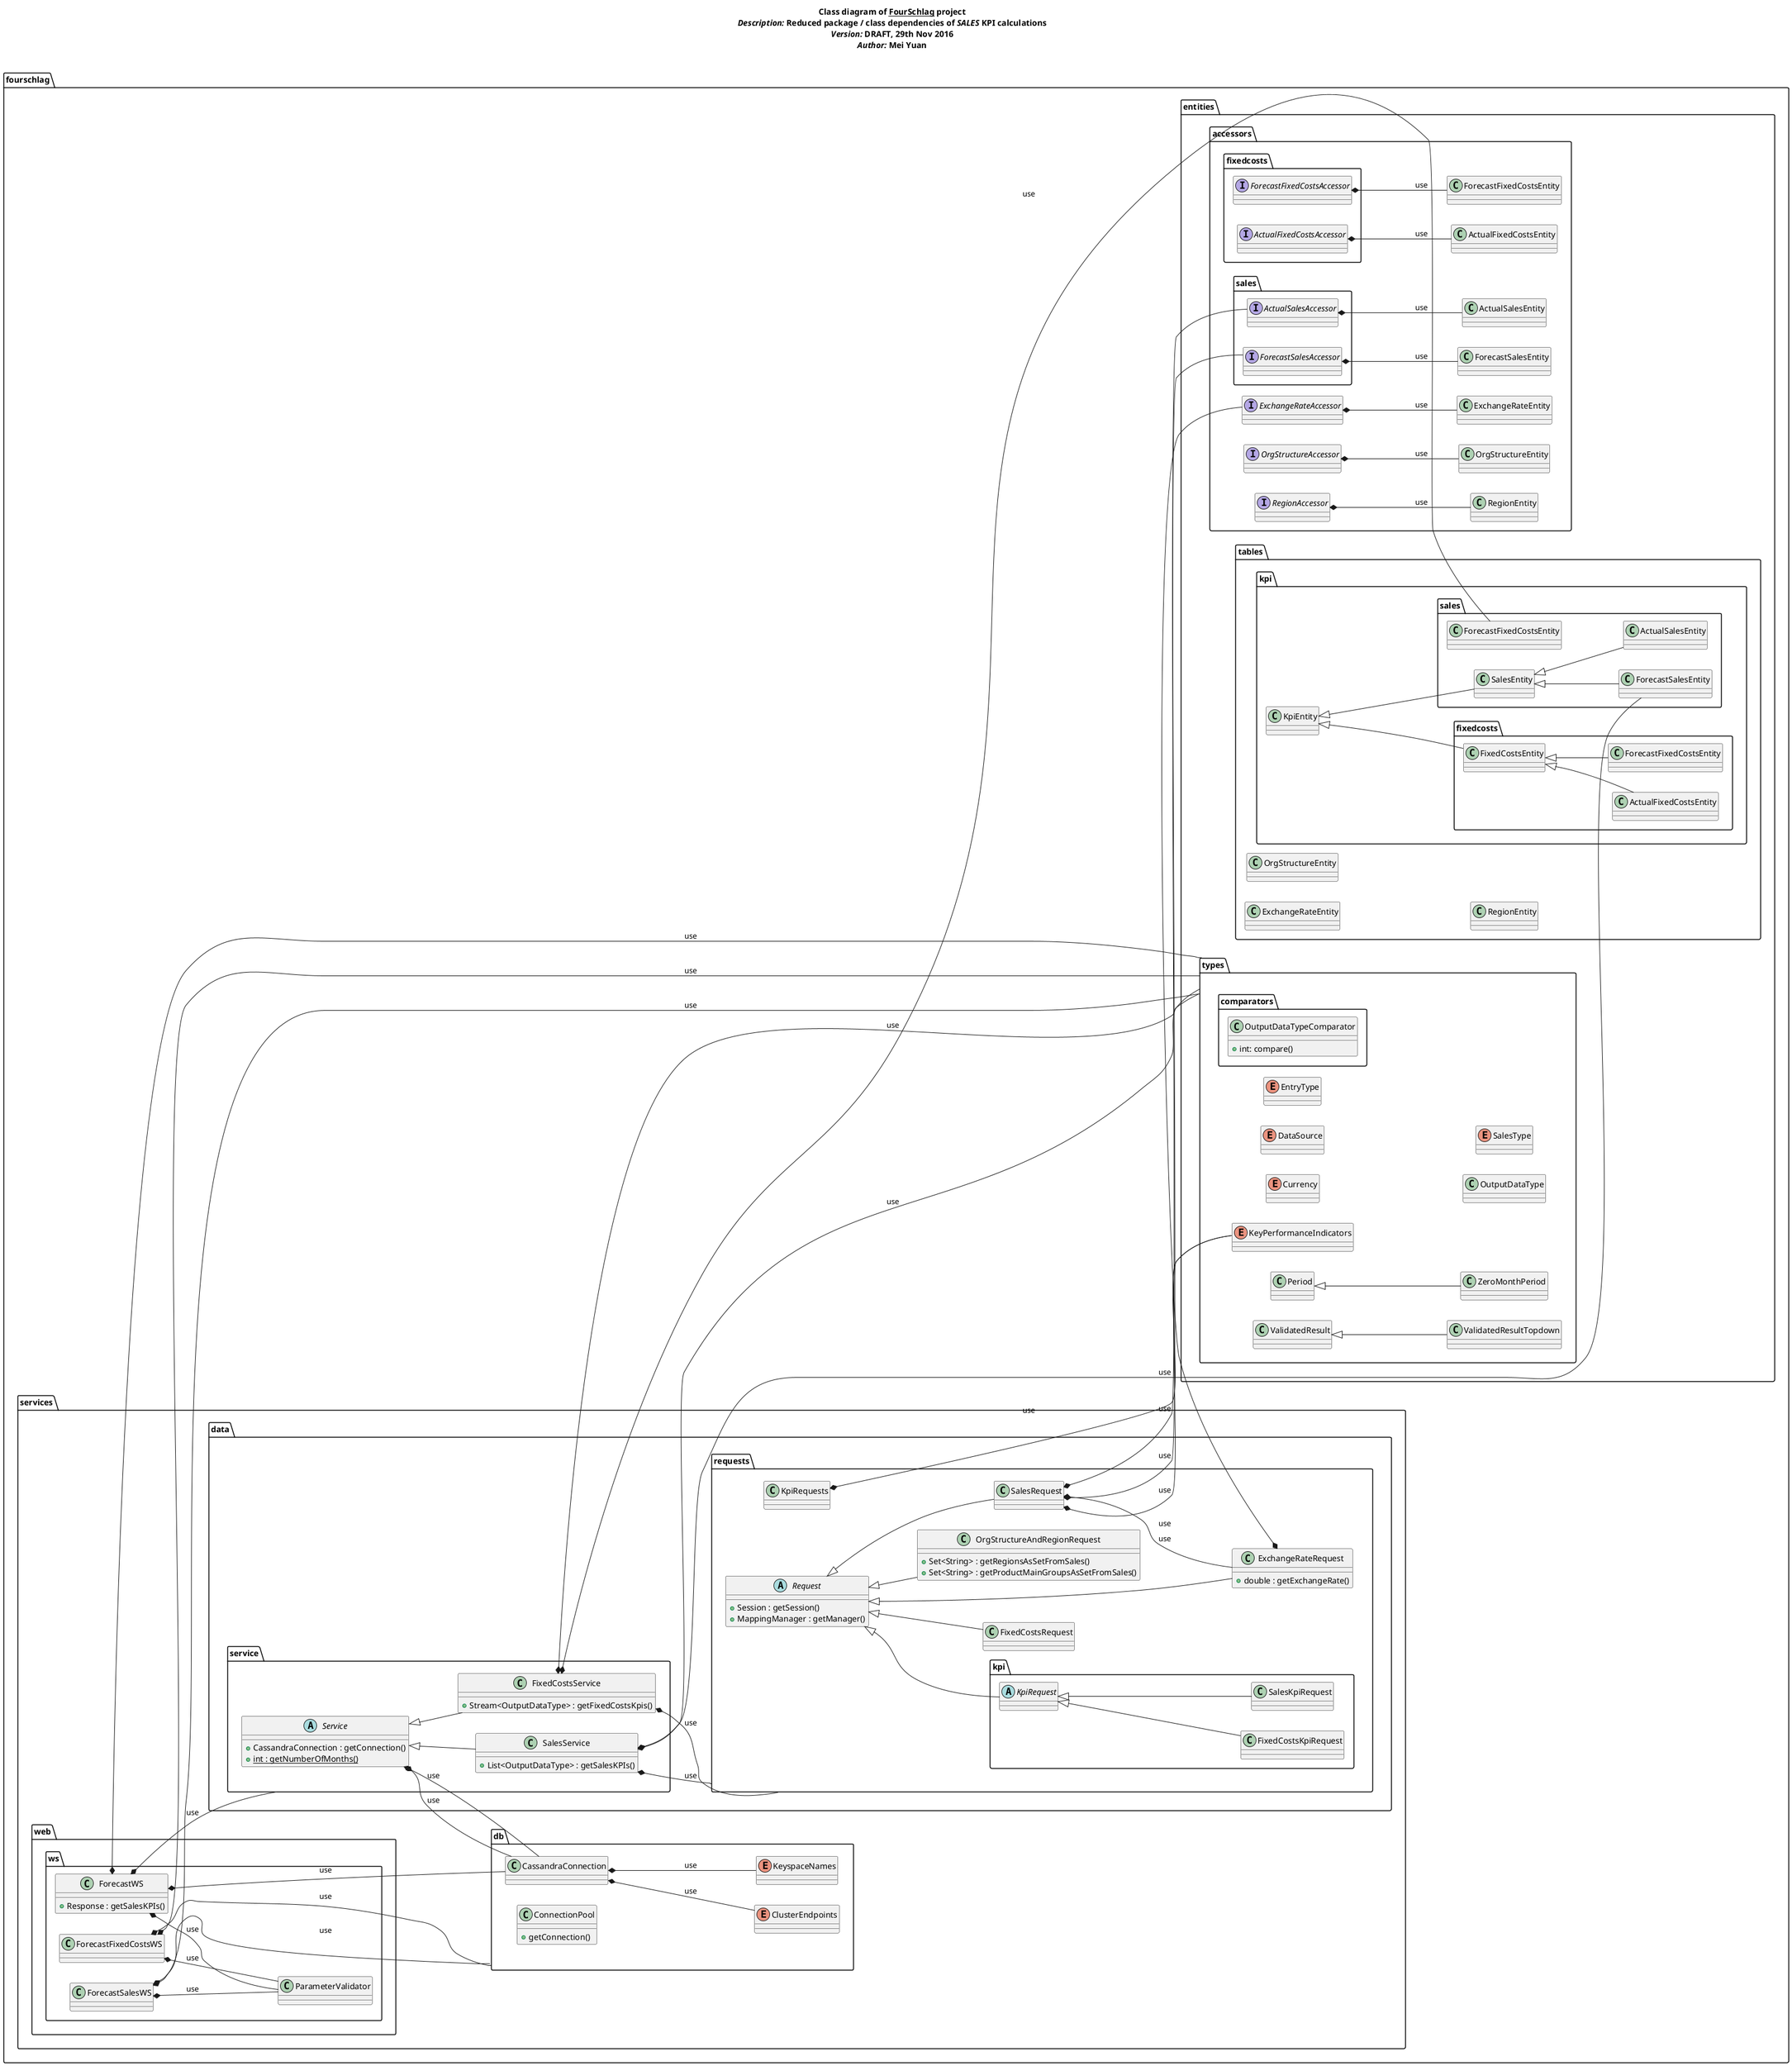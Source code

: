 @startuml
/' For available options see
http://plantuml.com/component-diagram
http://plantuml.com/class-diagram '/

title
 <b>Class diagram of <u>FourSchlag</u> project</b>
 <i>Description:</i> Reduced package / class dependencies of <i>SALES</i> KPI calculations
 <i>Version:</i> <b>DRAFT</b>, 29th Nov 2016
 <i>Author:</i> Mei Yuan
end title

left to right direction

package fourschlag {
    package fourschlag.entities {
        package fourschlag.entities.accessors {
            package fourschlag.entities.accessors.fixedcosts {
                Interface ActualFixedCostsAccessor

                Interface ForecastFixedCostsAccessor
            }

            package fourschlag.entities.accessors.sales {
                Interface ActualSalesAccessor

                Interface ForecastSalesAccessor
            }

            Interface ExchangeRateAccessor

            Interface OrgStructureAccessor

            Interface RegionAccessor

            ' create usages from Accessors to different Entities
            ActualSalesAccessor *-- ActualSalesEntity : use
            ActualFixedCostsAccessor *-- ActualFixedCostsEntity : use

            ForecastSalesAccessor *-- ForecastSalesEntity : use
            ForecastFixedCostsAccessor *-- ForecastFixedCostsEntity : use

            ExchangeRateAccessor *-- ExchangeRateEntity : use
            OrgStructureAccessor *-- OrgStructureEntity : use
            RegionAccessor *-- RegionEntity : use
        }


        package fourschlag.entities.tables {
            package fourschlag.entities.tables.kpi {
                package fourschlag.entities.tables.kpi.fixedcosts {
                    Class ActualFixedCostsEntity

                    Class FixedCostsEntity

                    Class ForecastFixedCostsEntity

                    ' inheritances from FixedCostsEntity
                    FixedCostsEntity <|-- ActualFixedCostsEntity
                    FixedCostsEntity <|-- ForecastFixedCostsEntity
                }


                package fourschlag.entities.tables.kpi.sales {
                    Class ActualSalesEntity
                    Class ForecastSalesEntity
                    Class SalesEntity

                    ' inheritances from SalesEntity
                    SalesEntity <|-- ActualSalesEntity
                    SalesEntity <|-- ForecastSalesEntity

                }

                Class KpiEntity

                ' inheritances from KpiEntity
                KpiEntity <|-- FixedCostsEntity
                KpiEntity <|-- SalesEntity
            }


            Class ExchangeRateEntity

            Class OrgStructureEntity

            Class RegionEntity

        }


        package fourschlag.entities.types {
            package fourschlag.entities.types.comparators {
                Class OutputDataTypeComparator {
                    + int: compare()
                }
            }

            Enum Currency

            Enum DataSource

            Enum EntryType

            Enum KeyPerformanceIndicators

            Class OutputDataType

            Class Period

            Enum SalesType

            Class ValidatedResult

            Class ValidatedResultTopdown

            Class ZeroMonthPeriod

            ' inheritances from ValidatedResult
            ValidatedResult <|-- ValidatedResultTopdown

            ' inheritances from Period
            Period <|-- ZeroMonthPeriod
        }
    }
 package fourschlag.services {

        package fourschlag.services.data {
            package fourschlag.services.data.requests {
                package fourschlag.services.data.requests.kpi {
                    Class FixedCostsKpiRequest

                    Abstract Class KpiRequest

                    Class SalesKpiRequest

                }

                Class ExchangeRateRequest {
                    +double : getExchangeRate()
                }

                ' TODO: wichtige Methode hier eintragen
                Class FixedCostsRequest

                Class SalesRequest

                Class OrgStructureAndRegionRequest {
                    +Set<String> : getRegionsAsSetFromSales()
                    +Set<String> : getProductMainGroupsAsSetFromSales()
                }

                Abstract Class Request {
                    +Session : getSession()
                    +MappingManager : getManager()
                }

                ' inherits for Request
                Request <|-- KpiRequest
                Request <|-- ExchangeRateRequest
                Request <|-- FixedCostsRequest
                Request <|-- OrgStructureAndRegionRequest
                Request <|-- SalesRequest
                KpiRequest <|-- FixedCostsKpiRequest
                KpiRequest <|-- SalesKpiRequest

                ExchangeRateRequest *-- ExchangeRateAccessor : use
                KpiRequests *-- KeyPerformanceIndicators : use

                ' usages from SalesRequest
                SalesRequest *-- ActualSalesAccessor : use
                SalesRequest *-- ForecastSalesAccessor : use
                SalesRequest *-- ExchangeRateRequest : use
                SalesRequest *-- KeyPerformanceIndicators : use

                ' TODO: insert usage from FixedCostsRequest
            }

            package fourschlag.services.data.service {
                Class FixedCostsService {
                    +Stream<OutputDataType> : getFixedCostsKpis()
                }

                Class SalesService {
                ' TODO: auf Stream anpassen! vgl mit FixedCosts
                    +List<OutputDataType> : getSalesKPIs()
                }

                Abstract Class Service {
                    +CassandraConnection : getConnection()
                    +{static}int : getNumberOfMonths()
                }

                Service <|-- SalesService
                Service <|-- FixedCostsService

                FixedCostsService *-- fourschlag.entities.types : use
                FixedCostsService *-- fourschlag.services.data.requests : use
                FixedCostsService *-- fourschlag.entities.tables.kpi.sales.ForecastFixedCostsEntity : use

                SalesService *-- fourschlag.entities.types : use
                SalesService *-- fourschlag.services.data.requests : use
                SalesService *-- fourschlag.entities.tables.kpi.sales.ForecastSalesEntity : use
            }
        }

        package fourschlag.services.db {
            Class CassandraConnection

            Enum ClusterEndpoints

            Class ConnectionPool {
                + getConnection()
            }

            Enum KeyspaceNames

            ' internal uses of CassandaConnection
            fourschlag.services.db.CassandraConnection *-- KeyspaceNames : use
            fourschlag.services.db.CassandraConnection *-- ClusterEndpoints : use
            fourschlag.services.data.service.Service *-- fourschlag.services.db.CassandraConnection : use

            ' open database connection
            fourschlag.services.data.service.Service *-- fourschlag.services.db.CassandraConnection : use
        }

        package fourschlag.services.web {
            package fourschlag.services.web.ws {
            'TODO: methoden bei den Webservices hinzufügen
                Class ForecastFixedCostsWS

                Class ForecastSalesWS

                Class ForecastWS {
                    +Response : getSalesKPIs()
                }

                Class ParameterValidator
            }

            ' WS uses SalesService to get the KPI data
            ForecastWS *-- fourschlag.entities.types :use
            ForecastWS *-- fourschlag.services.data.service : use
            ForecastWS *-- fourschlag.services.db.CassandraConnection : use
            ForecastWS *-- fourschlag.services.web.ws.ParameterValidator : use

            ForecastFixedCostsWS *-- fourschlag.entities.types : use
            ForecastFixedCostsWS *-- fourschlag.services.db : use
            ForecastFixedCostsWS *-- fourschlag.services.web.ws.ParameterValidator : use

            ForecastSalesWS *-- fourschlag.entities.types : use
            ForecastSalesWS *-- fourschlag.services.db : use
            ForecastSalesWS *-- fourschlag.services.web.ws.ParameterValidator : use
        }
    }
}
@enduml